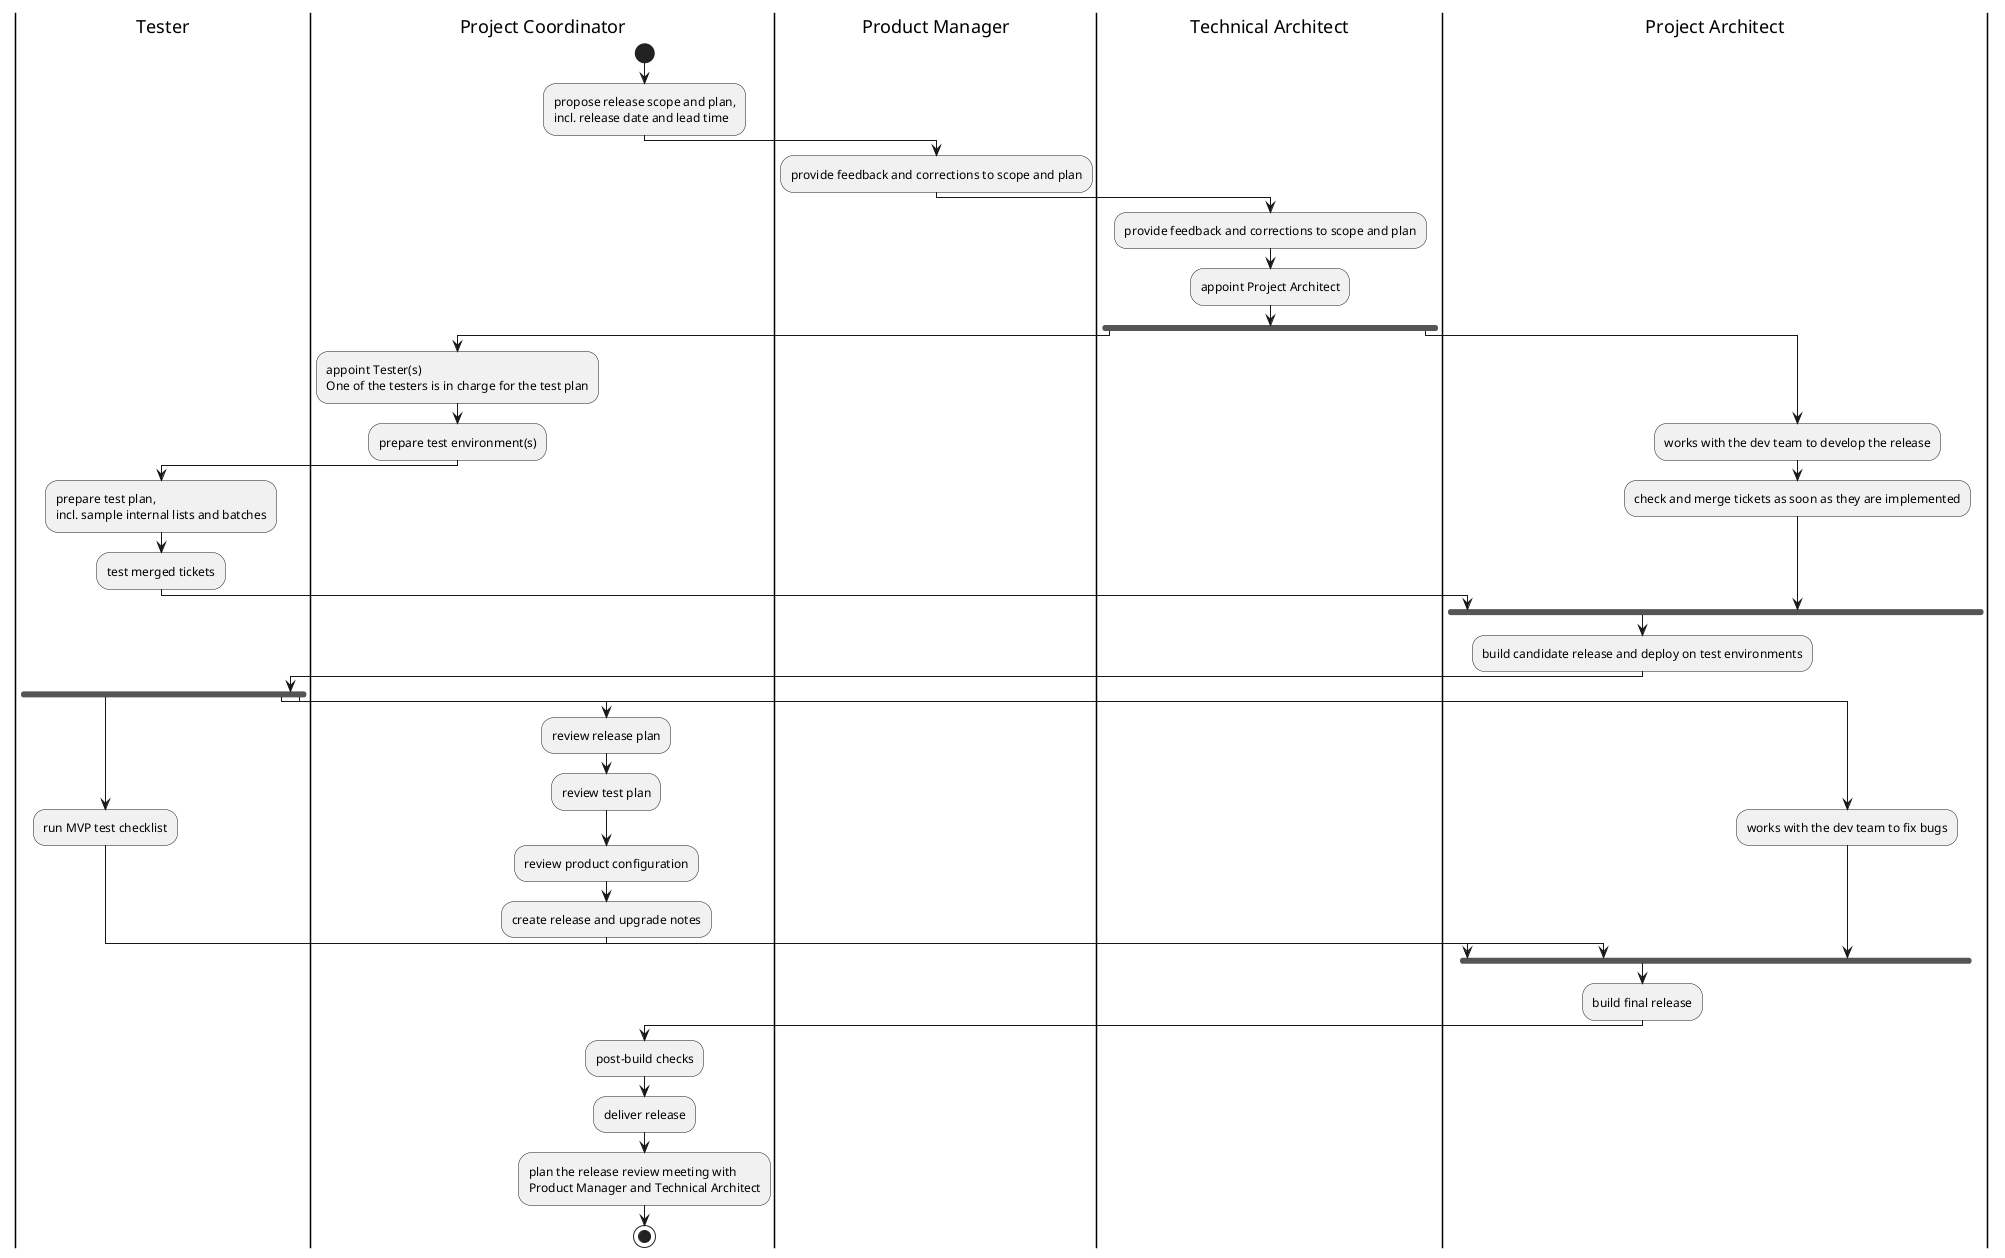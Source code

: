 @startuml
|Tester|
|Project Coordinator|
start
:propose release scope and plan,\nincl. release date and lead time;

|Product Manager|
:provide feedback and corrections to scope and plan;

|Technical Architect|
:provide feedback and corrections to scope and plan;
:appoint Project Architect;

fork
|Project Coordinator|
:appoint Tester(s)\nOne of the testers is in charge for the test plan;
:prepare test environment(s);

|Tester|
:prepare test plan,\nincl. sample internal lists and batches;
:test merged tickets;

|Project Architect|
fork again
:works with the dev team to develop the release;
:check and merge tickets as soon as they are implemented;

end fork

:build candidate release and deploy on test environments;

|Tester|
fork
:run MVP test checklist;

|Project Coordinator|
fork again
:review release plan;
:review test plan;
:review product configuration;
:create release and upgrade notes;

|Project Architect|
fork again
:works with the dev team to fix bugs;

end fork

|Project Architect|
:build final release;

|Project Coordinator|
:post-build checks;
:deliver release;
:plan the release review meeting with\nProduct Manager and Technical Architect;


stop

@enduml